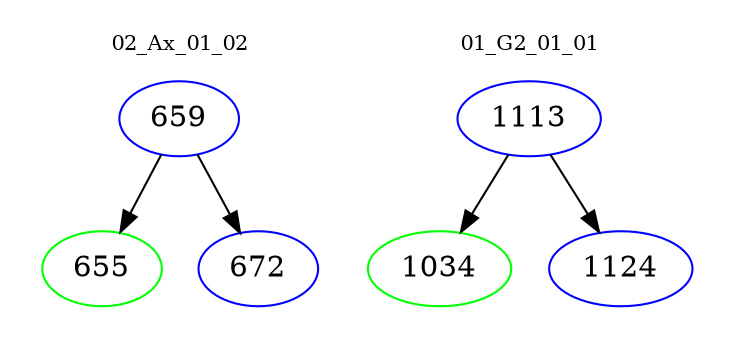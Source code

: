 digraph{
subgraph cluster_0 {
color = white
label = "02_Ax_01_02";
fontsize=10;
T0_659 [label="659", color="blue"]
T0_659 -> T0_655 [color="black"]
T0_655 [label="655", color="green"]
T0_659 -> T0_672 [color="black"]
T0_672 [label="672", color="blue"]
}
subgraph cluster_1 {
color = white
label = "01_G2_01_01";
fontsize=10;
T1_1113 [label="1113", color="blue"]
T1_1113 -> T1_1034 [color="black"]
T1_1034 [label="1034", color="green"]
T1_1113 -> T1_1124 [color="black"]
T1_1124 [label="1124", color="blue"]
}
}
